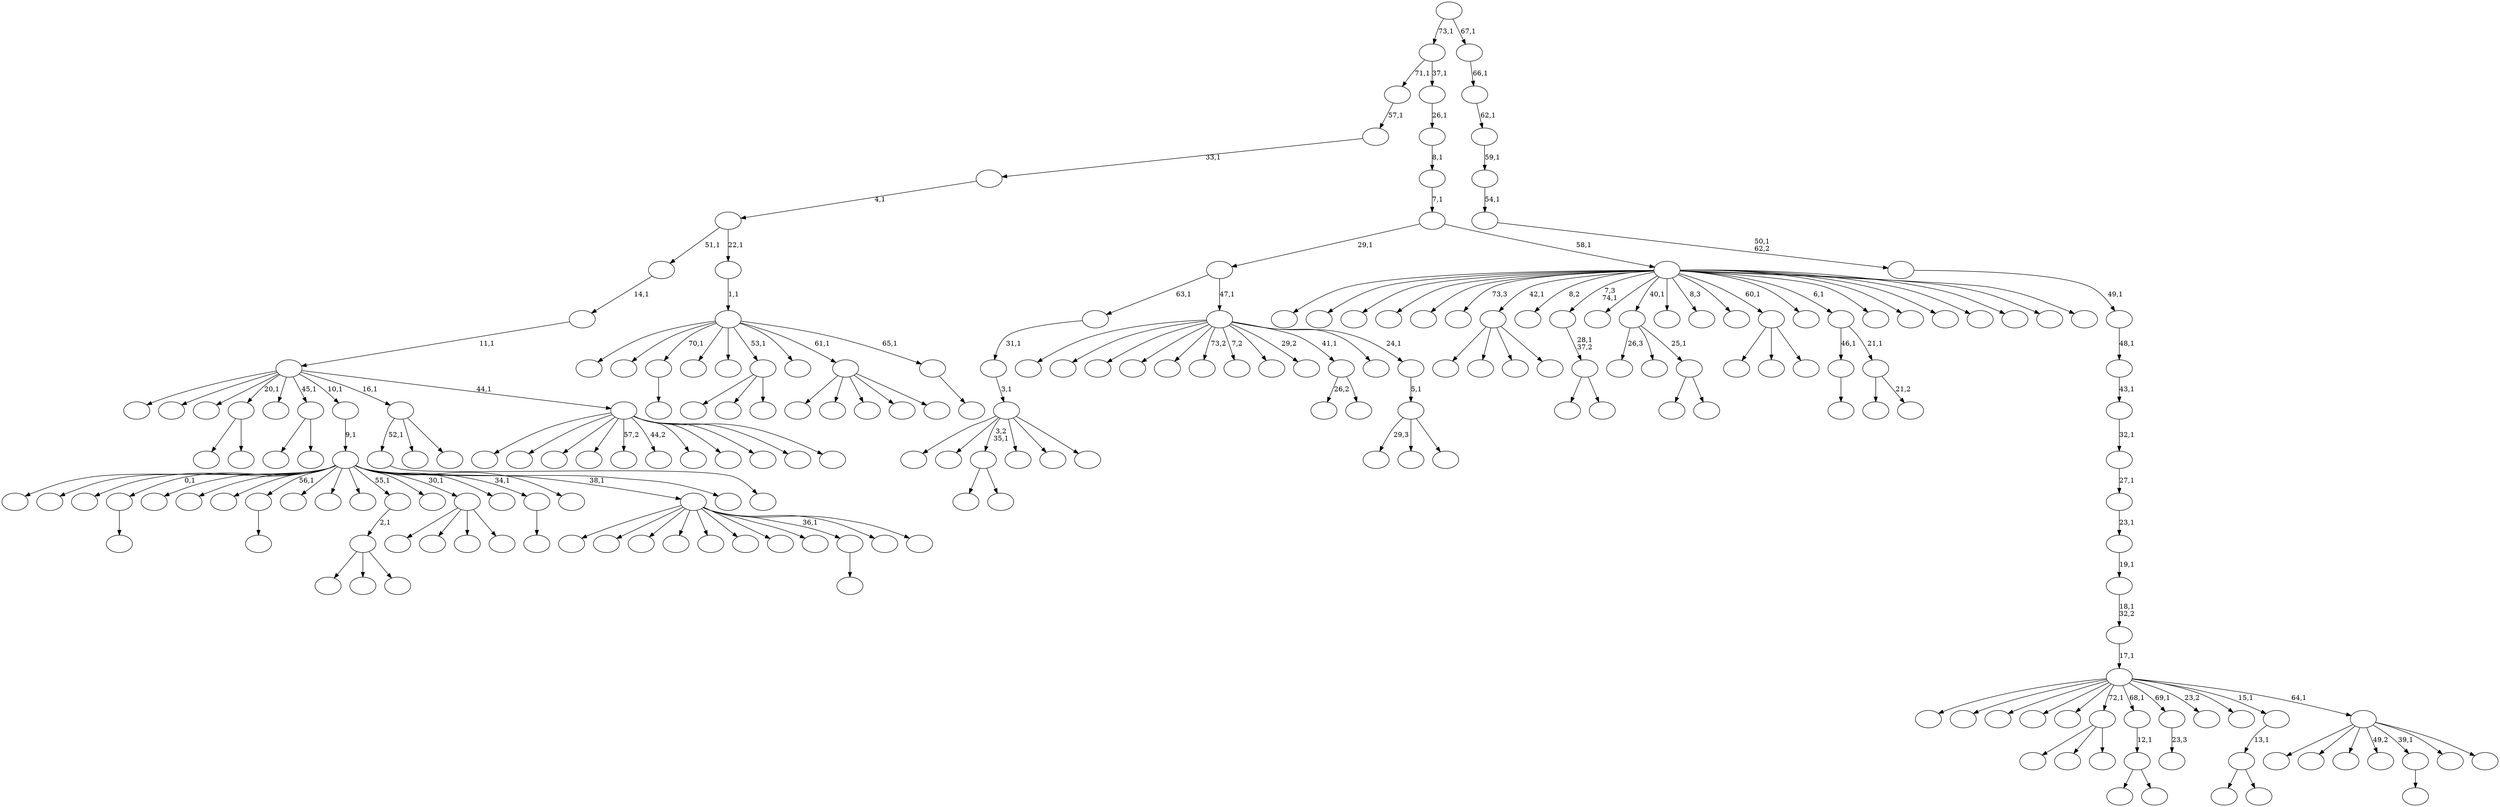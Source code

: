 digraph T {
	225 [label=""]
	224 [label=""]
	223 [label=""]
	222 [label=""]
	221 [label=""]
	220 [label=""]
	219 [label=""]
	218 [label=""]
	217 [label=""]
	216 [label=""]
	215 [label=""]
	214 [label=""]
	213 [label=""]
	212 [label=""]
	211 [label=""]
	210 [label=""]
	209 [label=""]
	208 [label=""]
	207 [label=""]
	206 [label=""]
	205 [label=""]
	204 [label=""]
	203 [label=""]
	202 [label=""]
	201 [label=""]
	200 [label=""]
	199 [label=""]
	198 [label=""]
	197 [label=""]
	196 [label=""]
	195 [label=""]
	194 [label=""]
	193 [label=""]
	192 [label=""]
	191 [label=""]
	190 [label=""]
	189 [label=""]
	188 [label=""]
	187 [label=""]
	186 [label=""]
	185 [label=""]
	184 [label=""]
	183 [label=""]
	182 [label=""]
	181 [label=""]
	180 [label=""]
	179 [label=""]
	178 [label=""]
	177 [label=""]
	176 [label=""]
	175 [label=""]
	174 [label=""]
	173 [label=""]
	172 [label=""]
	171 [label=""]
	170 [label=""]
	169 [label=""]
	168 [label=""]
	167 [label=""]
	166 [label=""]
	165 [label=""]
	164 [label=""]
	163 [label=""]
	162 [label=""]
	161 [label=""]
	160 [label=""]
	159 [label=""]
	158 [label=""]
	157 [label=""]
	156 [label=""]
	155 [label=""]
	154 [label=""]
	153 [label=""]
	152 [label=""]
	151 [label=""]
	150 [label=""]
	149 [label=""]
	148 [label=""]
	147 [label=""]
	146 [label=""]
	145 [label=""]
	144 [label=""]
	143 [label=""]
	142 [label=""]
	141 [label=""]
	140 [label=""]
	139 [label=""]
	138 [label=""]
	137 [label=""]
	136 [label=""]
	135 [label=""]
	134 [label=""]
	133 [label=""]
	132 [label=""]
	131 [label=""]
	130 [label=""]
	129 [label=""]
	128 [label=""]
	127 [label=""]
	126 [label=""]
	125 [label=""]
	124 [label=""]
	123 [label=""]
	122 [label=""]
	121 [label=""]
	120 [label=""]
	119 [label=""]
	118 [label=""]
	117 [label=""]
	116 [label=""]
	115 [label=""]
	114 [label=""]
	113 [label=""]
	112 [label=""]
	111 [label=""]
	110 [label=""]
	109 [label=""]
	108 [label=""]
	107 [label=""]
	106 [label=""]
	105 [label=""]
	104 [label=""]
	103 [label=""]
	102 [label=""]
	101 [label=""]
	100 [label=""]
	99 [label=""]
	98 [label=""]
	97 [label=""]
	96 [label=""]
	95 [label=""]
	94 [label=""]
	93 [label=""]
	92 [label=""]
	91 [label=""]
	90 [label=""]
	89 [label=""]
	88 [label=""]
	87 [label=""]
	86 [label=""]
	85 [label=""]
	84 [label=""]
	83 [label=""]
	82 [label=""]
	81 [label=""]
	80 [label=""]
	79 [label=""]
	78 [label=""]
	77 [label=""]
	76 [label=""]
	75 [label=""]
	74 [label=""]
	73 [label=""]
	72 [label=""]
	71 [label=""]
	70 [label=""]
	69 [label=""]
	68 [label=""]
	67 [label=""]
	66 [label=""]
	65 [label=""]
	64 [label=""]
	63 [label=""]
	62 [label=""]
	61 [label=""]
	60 [label=""]
	59 [label=""]
	58 [label=""]
	57 [label=""]
	56 [label=""]
	55 [label=""]
	54 [label=""]
	53 [label=""]
	52 [label=""]
	51 [label=""]
	50 [label=""]
	49 [label=""]
	48 [label=""]
	47 [label=""]
	46 [label=""]
	45 [label=""]
	44 [label=""]
	43 [label=""]
	42 [label=""]
	41 [label=""]
	40 [label=""]
	39 [label=""]
	38 [label=""]
	37 [label=""]
	36 [label=""]
	35 [label=""]
	34 [label=""]
	33 [label=""]
	32 [label=""]
	31 [label=""]
	30 [label=""]
	29 [label=""]
	28 [label=""]
	27 [label=""]
	26 [label=""]
	25 [label=""]
	24 [label=""]
	23 [label=""]
	22 [label=""]
	21 [label=""]
	20 [label=""]
	19 [label=""]
	18 [label=""]
	17 [label=""]
	16 [label=""]
	15 [label=""]
	14 [label=""]
	13 [label=""]
	12 [label=""]
	11 [label=""]
	10 [label=""]
	9 [label=""]
	8 [label=""]
	7 [label=""]
	6 [label=""]
	5 [label=""]
	4 [label=""]
	3 [label=""]
	2 [label=""]
	1 [label=""]
	0 [label=""]
	200 -> 201 [label=""]
	190 -> 222 [label=""]
	190 -> 191 [label=""]
	178 -> 225 [label=""]
	178 -> 220 [label=""]
	178 -> 216 [label=""]
	178 -> 179 [label=""]
	166 -> 167 [label=""]
	160 -> 187 [label=""]
	160 -> 161 [label=""]
	157 -> 158 [label=""]
	155 -> 197 [label=""]
	155 -> 156 [label=""]
	154 -> 155 [label="28,1\n37,2"]
	144 -> 145 [label=""]
	141 -> 142 [label=""]
	134 -> 212 [label=""]
	134 -> 151 [label=""]
	134 -> 135 [label=""]
	130 -> 182 [label=""]
	130 -> 131 [label=""]
	129 -> 130 [label="12,1"]
	124 -> 150 [label=""]
	124 -> 125 [label=""]
	123 -> 148 [label="26,3"]
	123 -> 147 [label=""]
	123 -> 124 [label="25,1"]
	113 -> 114 [label="23,3"]
	102 -> 196 [label=""]
	102 -> 174 [label=""]
	102 -> 103 [label=""]
	100 -> 218 [label=""]
	100 -> 203 [label=""]
	100 -> 101 [label=""]
	99 -> 100 [label="2,1"]
	96 -> 209 [label=""]
	96 -> 128 [label=""]
	96 -> 97 [label=""]
	90 -> 149 [label=""]
	90 -> 91 [label=""]
	88 -> 199 [label=""]
	88 -> 89 [label="21,2"]
	87 -> 157 [label="46,1"]
	87 -> 88 [label="21,1"]
	83 -> 84 [label=""]
	81 -> 185 [label=""]
	81 -> 183 [label=""]
	81 -> 133 [label=""]
	81 -> 82 [label=""]
	79 -> 208 [label=""]
	79 -> 194 [label=""]
	79 -> 190 [label="3,2\n35,1"]
	79 -> 136 [label=""]
	79 -> 119 [label=""]
	79 -> 80 [label=""]
	78 -> 79 [label="3,1"]
	77 -> 78 [label="31,1"]
	69 -> 70 [label=""]
	65 -> 66 [label=""]
	63 -> 162 [label="26,2"]
	63 -> 64 [label=""]
	57 -> 207 [label=""]
	57 -> 173 [label=""]
	57 -> 172 [label=""]
	57 -> 168 [label=""]
	57 -> 164 [label=""]
	57 -> 127 [label=""]
	57 -> 110 [label=""]
	57 -> 104 [label=""]
	57 -> 65 [label="36,1"]
	57 -> 59 [label=""]
	57 -> 58 [label=""]
	53 -> 206 [label=""]
	53 -> 204 [label=""]
	53 -> 202 [label=""]
	53 -> 200 [label="0,1"]
	53 -> 181 [label=""]
	53 -> 163 [label=""]
	53 -> 159 [label=""]
	53 -> 144 [label="56,1"]
	53 -> 139 [label=""]
	53 -> 117 [label=""]
	53 -> 116 [label=""]
	53 -> 99 [label="55,1"]
	53 -> 98 [label=""]
	53 -> 81 [label="30,1"]
	53 -> 72 [label=""]
	53 -> 69 [label="34,1"]
	53 -> 62 [label=""]
	53 -> 57 [label="38,1"]
	53 -> 54 [label=""]
	52 -> 53 [label="9,1"]
	50 -> 176 [label="29,3"]
	50 -> 73 [label=""]
	50 -> 51 [label=""]
	49 -> 50 [label="5,1"]
	48 -> 223 [label=""]
	48 -> 219 [label=""]
	48 -> 198 [label=""]
	48 -> 186 [label=""]
	48 -> 170 [label=""]
	48 -> 152 [label="73,2"]
	48 -> 126 [label="7,2"]
	48 -> 95 [label=""]
	48 -> 68 [label="29,2"]
	48 -> 63 [label="41,1"]
	48 -> 55 [label=""]
	48 -> 49 [label="24,1"]
	47 -> 77 [label="63,1"]
	47 -> 48 [label="47,1"]
	44 -> 217 [label=""]
	44 -> 171 [label=""]
	44 -> 92 [label=""]
	44 -> 86 [label=""]
	44 -> 45 [label=""]
	42 -> 141 [label="52,1"]
	42 -> 112 [label=""]
	42 -> 43 [label=""]
	40 -> 221 [label=""]
	40 -> 195 [label=""]
	40 -> 177 [label=""]
	40 -> 132 [label=""]
	40 -> 120 [label="57,2"]
	40 -> 109 [label="44,2"]
	40 -> 74 [label=""]
	40 -> 67 [label=""]
	40 -> 56 [label=""]
	40 -> 46 [label=""]
	40 -> 41 [label=""]
	39 -> 215 [label=""]
	39 -> 192 [label=""]
	39 -> 169 [label=""]
	39 -> 160 [label="20,1"]
	39 -> 121 [label=""]
	39 -> 90 [label="45,1"]
	39 -> 52 [label="10,1"]
	39 -> 42 [label="16,1"]
	39 -> 40 [label="44,1"]
	38 -> 39 [label="11,1"]
	37 -> 38 [label="14,1"]
	35 -> 36 [label=""]
	34 -> 188 [label=""]
	34 -> 175 [label=""]
	34 -> 166 [label="70,1"]
	34 -> 146 [label=""]
	34 -> 122 [label=""]
	34 -> 102 [label="53,1"]
	34 -> 93 [label=""]
	34 -> 44 [label="61,1"]
	34 -> 35 [label="65,1"]
	33 -> 34 [label="1,1"]
	32 -> 37 [label="51,1"]
	32 -> 33 [label="22,1"]
	31 -> 32 [label="4,1"]
	30 -> 31 [label="33,1"]
	29 -> 30 [label="57,1"]
	26 -> 143 [label=""]
	26 -> 27 [label=""]
	25 -> 26 [label="13,1"]
	23 -> 224 [label=""]
	23 -> 211 [label=""]
	23 -> 210 [label=""]
	23 -> 205 [label=""]
	23 -> 193 [label=""]
	23 -> 189 [label="73,3"]
	23 -> 178 [label="42,1"]
	23 -> 165 [label="8,2"]
	23 -> 154 [label="7,3\n74,1"]
	23 -> 140 [label=""]
	23 -> 123 [label="40,1"]
	23 -> 115 [label=""]
	23 -> 108 [label="8,3"]
	23 -> 107 [label=""]
	23 -> 96 [label="60,1"]
	23 -> 94 [label=""]
	23 -> 87 [label="6,1"]
	23 -> 85 [label=""]
	23 -> 76 [label=""]
	23 -> 75 [label=""]
	23 -> 61 [label=""]
	23 -> 60 [label=""]
	23 -> 28 [label=""]
	23 -> 24 [label=""]
	22 -> 47 [label="29,1"]
	22 -> 23 [label="58,1"]
	21 -> 22 [label="7,1"]
	20 -> 21 [label="8,1"]
	19 -> 20 [label="26,1"]
	18 -> 29 [label="71,1"]
	18 -> 19 [label="37,1"]
	16 -> 213 [label=""]
	16 -> 184 [label=""]
	16 -> 118 [label=""]
	16 -> 106 [label="49,2"]
	16 -> 83 [label="39,1"]
	16 -> 71 [label=""]
	16 -> 17 [label=""]
	15 -> 214 [label=""]
	15 -> 180 [label=""]
	15 -> 153 [label=""]
	15 -> 138 [label=""]
	15 -> 137 [label=""]
	15 -> 134 [label="72,1"]
	15 -> 129 [label="68,1"]
	15 -> 113 [label="69,1"]
	15 -> 111 [label="23,2"]
	15 -> 105 [label=""]
	15 -> 25 [label="15,1"]
	15 -> 16 [label="64,1"]
	14 -> 15 [label="17,1"]
	13 -> 14 [label="18,1\n32,2"]
	12 -> 13 [label="19,1"]
	11 -> 12 [label="23,1"]
	10 -> 11 [label="27,1"]
	9 -> 10 [label="32,1"]
	8 -> 9 [label="43,1"]
	7 -> 8 [label="48,1"]
	6 -> 7 [label="49,1"]
	5 -> 6 [label="50,1\n62,2"]
	4 -> 5 [label="54,1"]
	3 -> 4 [label="59,1"]
	2 -> 3 [label="62,1"]
	1 -> 2 [label="66,1"]
	0 -> 18 [label="73,1"]
	0 -> 1 [label="67,1"]
}
